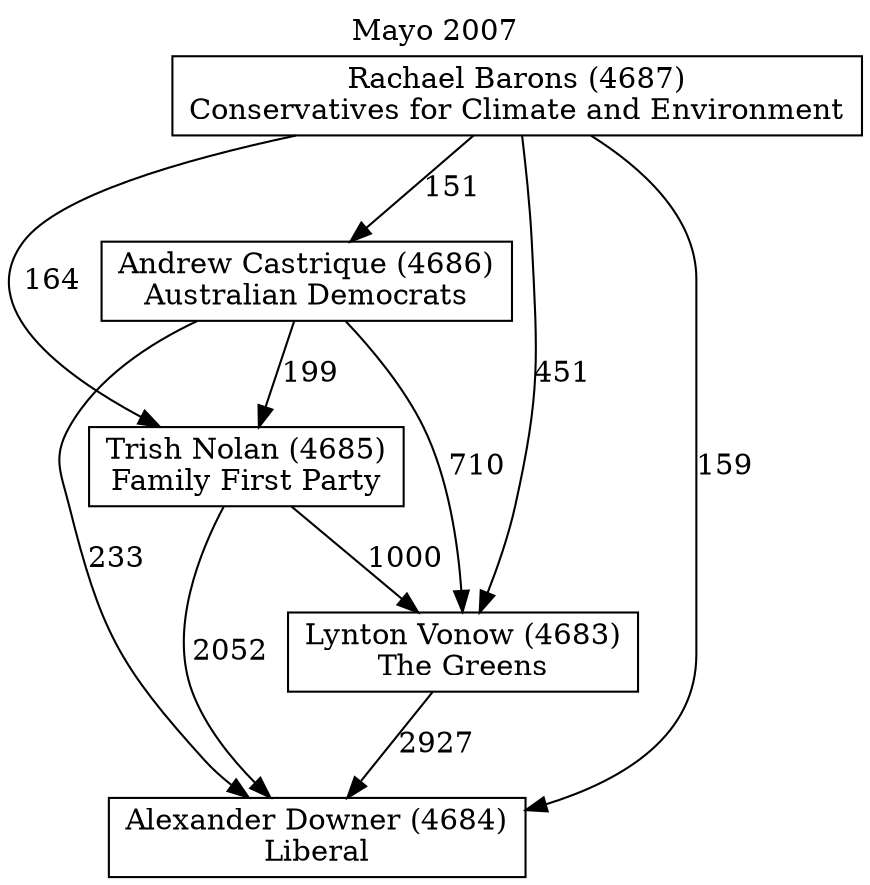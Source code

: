 // House preference flow
digraph "Alexander Downer (4684)_Mayo_2007" {
	graph [label="Mayo 2007" labelloc=t mclimit=10]
	node [shape=box]
	"Alexander Downer (4684)" [label="Alexander Downer (4684)
Liberal"]
	"Lynton Vonow (4683)" [label="Lynton Vonow (4683)
The Greens"]
	"Trish Nolan (4685)" [label="Trish Nolan (4685)
Family First Party"]
	"Andrew Castrique (4686)" [label="Andrew Castrique (4686)
Australian Democrats"]
	"Rachael Barons (4687)" [label="Rachael Barons (4687)
Conservatives for Climate and Environment"]
	"Lynton Vonow (4683)" -> "Alexander Downer (4684)" [label=2927]
	"Trish Nolan (4685)" -> "Lynton Vonow (4683)" [label=1000]
	"Andrew Castrique (4686)" -> "Trish Nolan (4685)" [label=199]
	"Rachael Barons (4687)" -> "Andrew Castrique (4686)" [label=151]
	"Trish Nolan (4685)" -> "Alexander Downer (4684)" [label=2052]
	"Andrew Castrique (4686)" -> "Alexander Downer (4684)" [label=233]
	"Rachael Barons (4687)" -> "Alexander Downer (4684)" [label=159]
	"Rachael Barons (4687)" -> "Trish Nolan (4685)" [label=164]
	"Andrew Castrique (4686)" -> "Lynton Vonow (4683)" [label=710]
	"Rachael Barons (4687)" -> "Lynton Vonow (4683)" [label=451]
}
